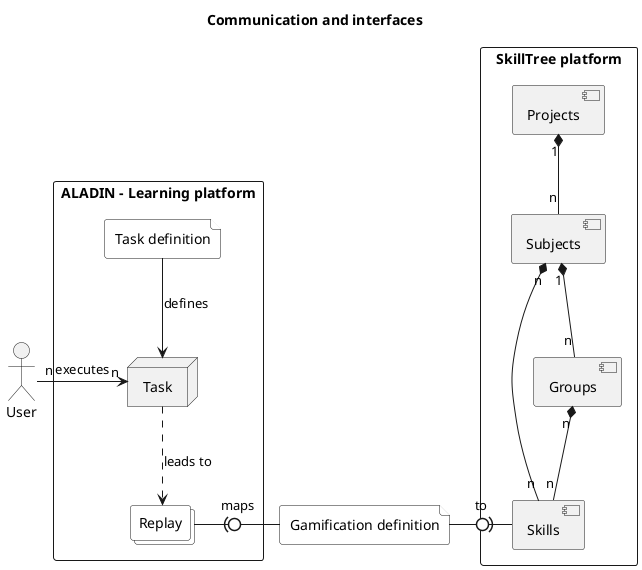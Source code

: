 @startuml communication_interfaces

skinparam monochrome true

title "Communication and interfaces"

"User" as U

rectangle "ALADIN - Learning platform" {
  file "Task definition" as TD #white
  node "Task" as T
  collections "Replay" as RP #white
}

file "Gamification definition" as GD #white

rectangle "SkillTree platform" {
  [Projects]
  [Subjects]
  [Groups]
  [Skills]
}
T ..> RP : leads to
TD --> T : defines
RP -right(0- GD : maps
GD -right0)- [Skills]: to
T "n" <-l- "n" U : executes
[Projects] "1" *-- "n" [Subjects]
[Subjects] "1" *-- "n" [Groups]
[Groups] "n" *-- "n" [Skills]
[Subjects] "n" *-- "n" [Skills]

@enduml
